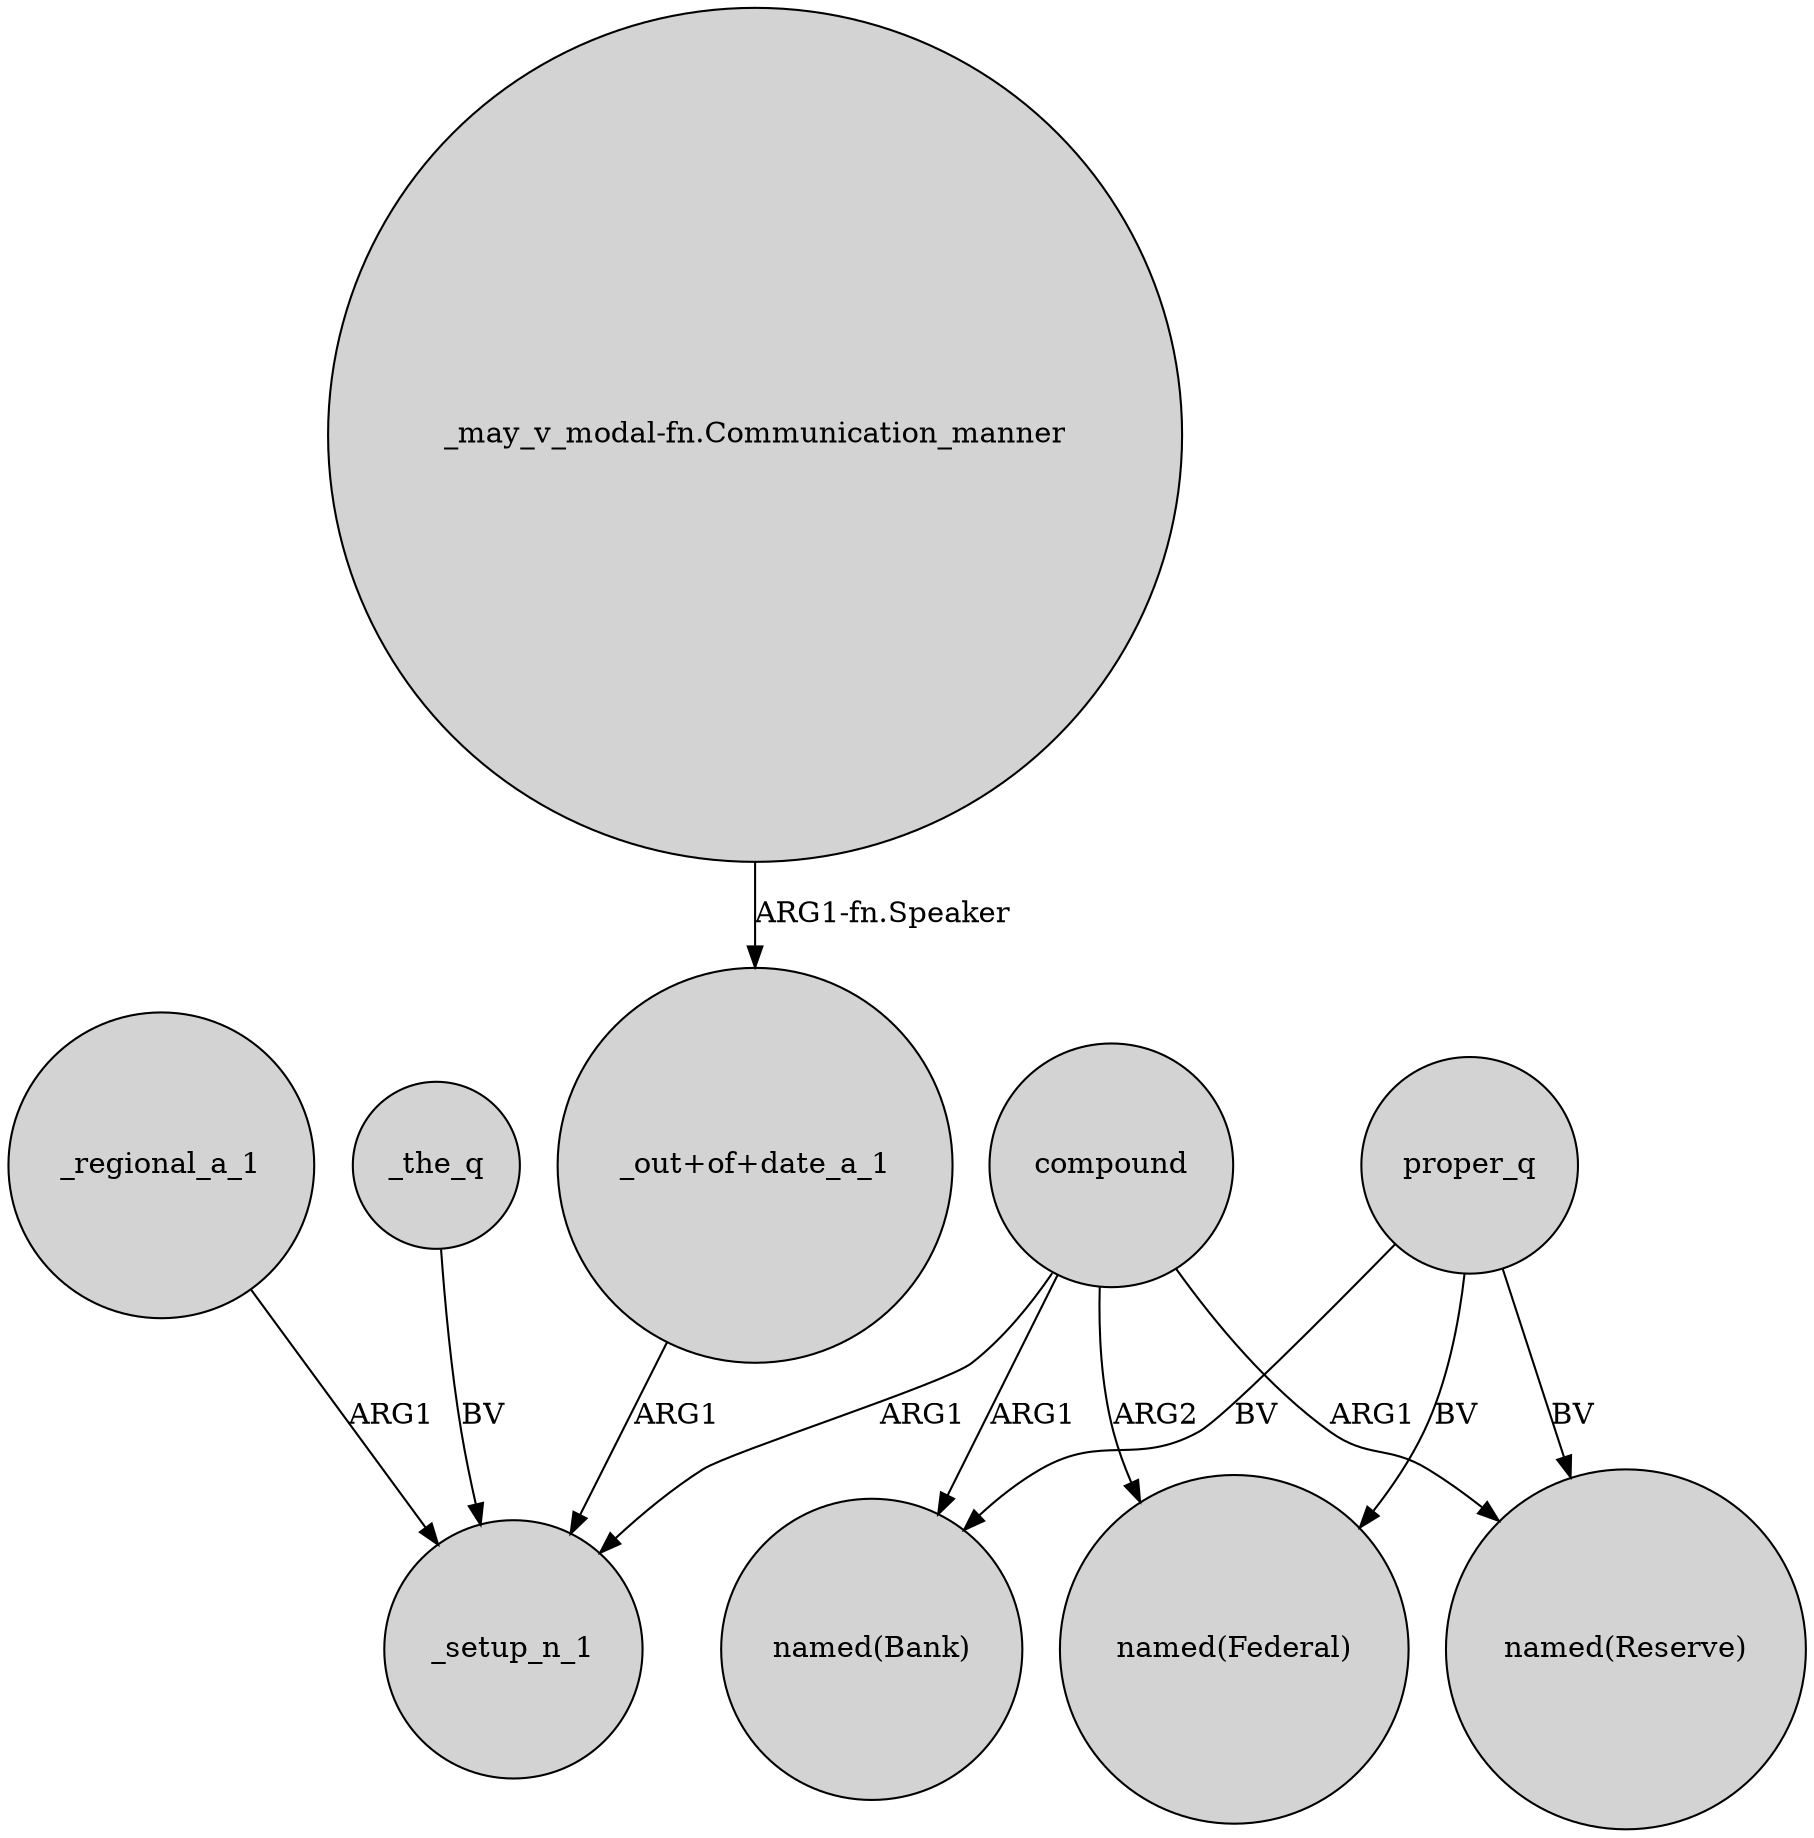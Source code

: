 digraph {
	node [shape=circle style=filled]
	_regional_a_1 -> _setup_n_1 [label=ARG1]
	compound -> "named(Reserve)" [label=ARG1]
	compound -> "named(Federal)" [label=ARG2]
	_the_q -> _setup_n_1 [label=BV]
	compound -> "named(Bank)" [label=ARG1]
	compound -> _setup_n_1 [label=ARG1]
	proper_q -> "named(Federal)" [label=BV]
	"_out+of+date_a_1" -> _setup_n_1 [label=ARG1]
	proper_q -> "named(Reserve)" [label=BV]
	"_may_v_modal-fn.Communication_manner" -> "_out+of+date_a_1" [label="ARG1-fn.Speaker"]
	proper_q -> "named(Bank)" [label=BV]
}
